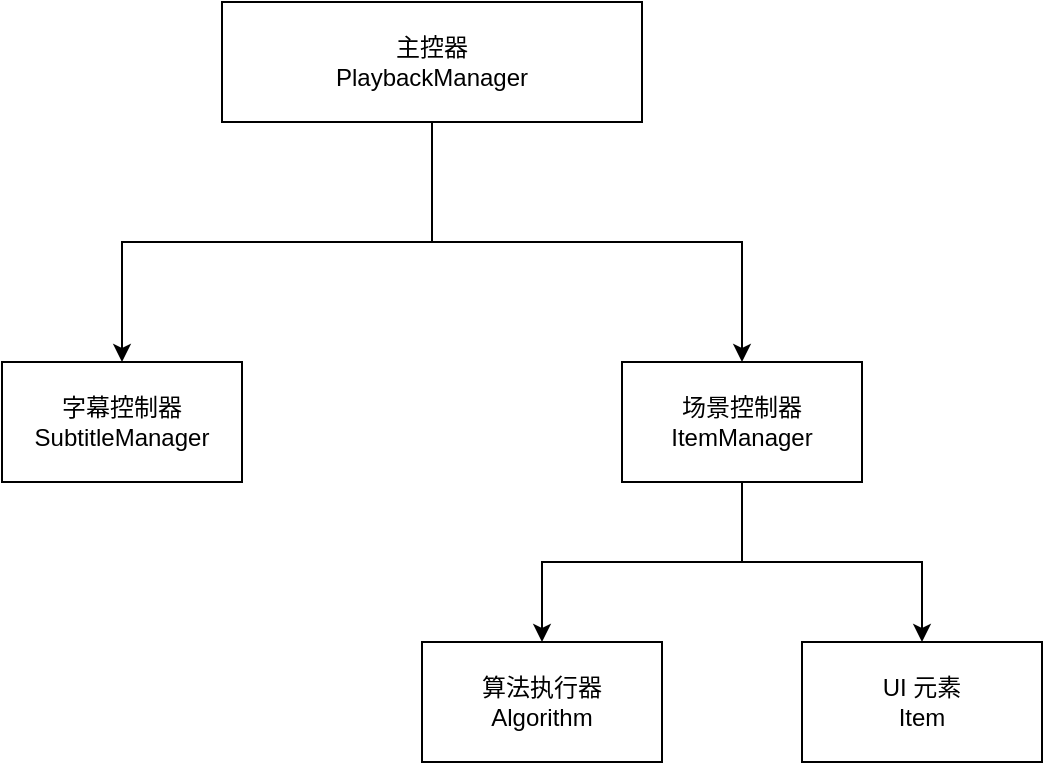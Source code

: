 <mxfile version="21.6.9" type="github">
  <diagram name="第 1 页" id="mGX7JHn-emaisip8i1rK">
    <mxGraphModel dx="1434" dy="761" grid="1" gridSize="10" guides="1" tooltips="1" connect="1" arrows="1" fold="1" page="1" pageScale="1" pageWidth="827" pageHeight="1169" math="0" shadow="0">
      <root>
        <mxCell id="0" />
        <mxCell id="1" parent="0" />
        <mxCell id="50C9T-3_KakUq4iRH_eM-3" value="" style="edgeStyle=orthogonalEdgeStyle;rounded=0;orthogonalLoop=1;jettySize=auto;html=1;" edge="1" parent="1" source="50C9T-3_KakUq4iRH_eM-1" target="50C9T-3_KakUq4iRH_eM-2">
          <mxGeometry relative="1" as="geometry" />
        </mxCell>
        <mxCell id="50C9T-3_KakUq4iRH_eM-6" value="" style="edgeStyle=orthogonalEdgeStyle;rounded=0;orthogonalLoop=1;jettySize=auto;html=1;" edge="1" parent="1" source="50C9T-3_KakUq4iRH_eM-1" target="50C9T-3_KakUq4iRH_eM-5">
          <mxGeometry relative="1" as="geometry" />
        </mxCell>
        <mxCell id="50C9T-3_KakUq4iRH_eM-1" value="主控器&lt;br&gt;PlaybackManager" style="rounded=0;whiteSpace=wrap;html=1;" vertex="1" parent="1">
          <mxGeometry x="270" y="580" width="210" height="60" as="geometry" />
        </mxCell>
        <mxCell id="50C9T-3_KakUq4iRH_eM-2" value="字幕控制器&lt;br&gt;SubtitleManager" style="whiteSpace=wrap;html=1;rounded=0;" vertex="1" parent="1">
          <mxGeometry x="160" y="760" width="120" height="60" as="geometry" />
        </mxCell>
        <mxCell id="50C9T-3_KakUq4iRH_eM-12" value="" style="edgeStyle=orthogonalEdgeStyle;rounded=0;orthogonalLoop=1;jettySize=auto;html=1;" edge="1" parent="1" source="50C9T-3_KakUq4iRH_eM-5" target="50C9T-3_KakUq4iRH_eM-11">
          <mxGeometry relative="1" as="geometry" />
        </mxCell>
        <mxCell id="50C9T-3_KakUq4iRH_eM-14" value="" style="edgeStyle=orthogonalEdgeStyle;rounded=0;orthogonalLoop=1;jettySize=auto;html=1;" edge="1" parent="1" source="50C9T-3_KakUq4iRH_eM-5" target="50C9T-3_KakUq4iRH_eM-13">
          <mxGeometry relative="1" as="geometry" />
        </mxCell>
        <mxCell id="50C9T-3_KakUq4iRH_eM-5" value="场景控制器&lt;br&gt;ItemManager" style="whiteSpace=wrap;html=1;rounded=0;" vertex="1" parent="1">
          <mxGeometry x="470" y="760" width="120" height="60" as="geometry" />
        </mxCell>
        <mxCell id="50C9T-3_KakUq4iRH_eM-11" value="算法执行器&lt;br&gt;Algorithm" style="whiteSpace=wrap;html=1;rounded=0;" vertex="1" parent="1">
          <mxGeometry x="370" y="900" width="120" height="60" as="geometry" />
        </mxCell>
        <mxCell id="50C9T-3_KakUq4iRH_eM-13" value="UI 元素&lt;br&gt;Item" style="whiteSpace=wrap;html=1;rounded=0;" vertex="1" parent="1">
          <mxGeometry x="560" y="900" width="120" height="60" as="geometry" />
        </mxCell>
      </root>
    </mxGraphModel>
  </diagram>
</mxfile>
